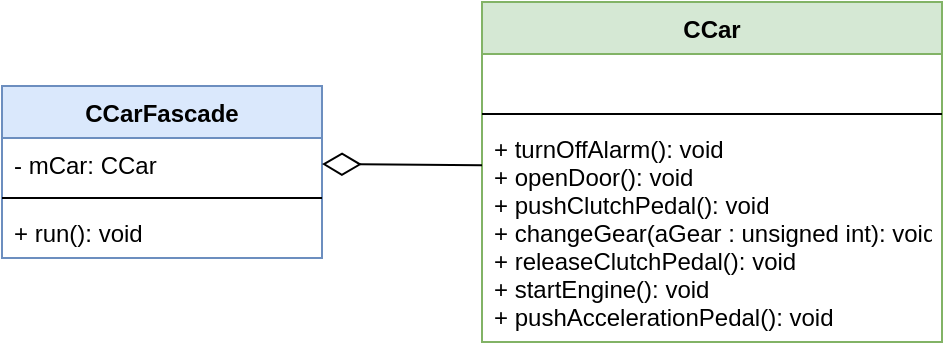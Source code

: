 <mxfile version="13.9.9" type="device"><diagram id="e_DEpSWwqLHO_0Nnm20d" name="Strona-1"><mxGraphModel dx="1301" dy="902" grid="1" gridSize="10" guides="1" tooltips="1" connect="1" arrows="1" fold="1" page="1" pageScale="1" pageWidth="827" pageHeight="1169" math="0" shadow="0"><root><mxCell id="0"/><mxCell id="1" parent="0"/><mxCell id="QgEVZMpXlsfW-GKbhjhu-1" value="CCar" style="swimlane;fontStyle=1;align=center;verticalAlign=top;childLayout=stackLayout;horizontal=1;startSize=26;horizontalStack=0;resizeParent=1;resizeParentMax=0;resizeLast=0;collapsible=1;marginBottom=0;fillColor=#d5e8d4;strokeColor=#82b366;" vertex="1" parent="1"><mxGeometry x="400" y="238" width="230" height="170" as="geometry"/></mxCell><mxCell id="QgEVZMpXlsfW-GKbhjhu-2" value=" " style="text;strokeColor=none;fillColor=none;align=left;verticalAlign=top;spacingLeft=4;spacingRight=4;overflow=hidden;rotatable=0;points=[[0,0.5],[1,0.5]];portConstraint=eastwest;" vertex="1" parent="QgEVZMpXlsfW-GKbhjhu-1"><mxGeometry y="26" width="230" height="26" as="geometry"/></mxCell><mxCell id="QgEVZMpXlsfW-GKbhjhu-3" value="" style="line;strokeWidth=1;fillColor=none;align=left;verticalAlign=middle;spacingTop=-1;spacingLeft=3;spacingRight=3;rotatable=0;labelPosition=right;points=[];portConstraint=eastwest;" vertex="1" parent="QgEVZMpXlsfW-GKbhjhu-1"><mxGeometry y="52" width="230" height="8" as="geometry"/></mxCell><mxCell id="QgEVZMpXlsfW-GKbhjhu-4" value="+ turnOffAlarm(): void&#10;+ openDoor(): void&#10;+ pushClutchPedal(): void&#10;+ changeGear(aGear : unsigned int): void&#10;+ releaseClutchPedal(): void&#10;+ startEngine(): void&#10;+ pushAccelerationPedal(): void&#10;" style="text;strokeColor=none;fillColor=none;align=left;verticalAlign=top;spacingLeft=4;spacingRight=4;overflow=hidden;rotatable=0;points=[[0,0.5],[1,0.5]];portConstraint=eastwest;" vertex="1" parent="QgEVZMpXlsfW-GKbhjhu-1"><mxGeometry y="60" width="230" height="110" as="geometry"/></mxCell><mxCell id="QgEVZMpXlsfW-GKbhjhu-5" value="CCarFascade" style="swimlane;fontStyle=1;align=center;verticalAlign=top;childLayout=stackLayout;horizontal=1;startSize=26;horizontalStack=0;resizeParent=1;resizeParentMax=0;resizeLast=0;collapsible=1;marginBottom=0;fillColor=#dae8fc;strokeColor=#6c8ebf;" vertex="1" parent="1"><mxGeometry x="160" y="280" width="160" height="86" as="geometry"/></mxCell><mxCell id="QgEVZMpXlsfW-GKbhjhu-6" value="- mCar: CCar" style="text;strokeColor=none;fillColor=none;align=left;verticalAlign=top;spacingLeft=4;spacingRight=4;overflow=hidden;rotatable=0;points=[[0,0.5],[1,0.5]];portConstraint=eastwest;" vertex="1" parent="QgEVZMpXlsfW-GKbhjhu-5"><mxGeometry y="26" width="160" height="26" as="geometry"/></mxCell><mxCell id="QgEVZMpXlsfW-GKbhjhu-7" value="" style="line;strokeWidth=1;fillColor=none;align=left;verticalAlign=middle;spacingTop=-1;spacingLeft=3;spacingRight=3;rotatable=0;labelPosition=right;points=[];portConstraint=eastwest;" vertex="1" parent="QgEVZMpXlsfW-GKbhjhu-5"><mxGeometry y="52" width="160" height="8" as="geometry"/></mxCell><mxCell id="QgEVZMpXlsfW-GKbhjhu-8" value="+ run(): void" style="text;strokeColor=none;fillColor=none;align=left;verticalAlign=top;spacingLeft=4;spacingRight=4;overflow=hidden;rotatable=0;points=[[0,0.5],[1,0.5]];portConstraint=eastwest;" vertex="1" parent="QgEVZMpXlsfW-GKbhjhu-5"><mxGeometry y="60" width="160" height="26" as="geometry"/></mxCell><mxCell id="QgEVZMpXlsfW-GKbhjhu-9" value="" style="endArrow=none;html=1;entryX=0;entryY=0.197;entryDx=0;entryDy=0;entryPerimeter=0;exitX=1;exitY=0.5;exitDx=0;exitDy=0;endFill=0;startSize=17;endSize=17;startArrow=diamondThin;startFill=0;" edge="1" parent="1" source="QgEVZMpXlsfW-GKbhjhu-6" target="QgEVZMpXlsfW-GKbhjhu-4"><mxGeometry width="50" height="50" relative="1" as="geometry"><mxPoint x="260" y="500" as="sourcePoint"/><mxPoint x="310" y="450" as="targetPoint"/></mxGeometry></mxCell></root></mxGraphModel></diagram></mxfile>